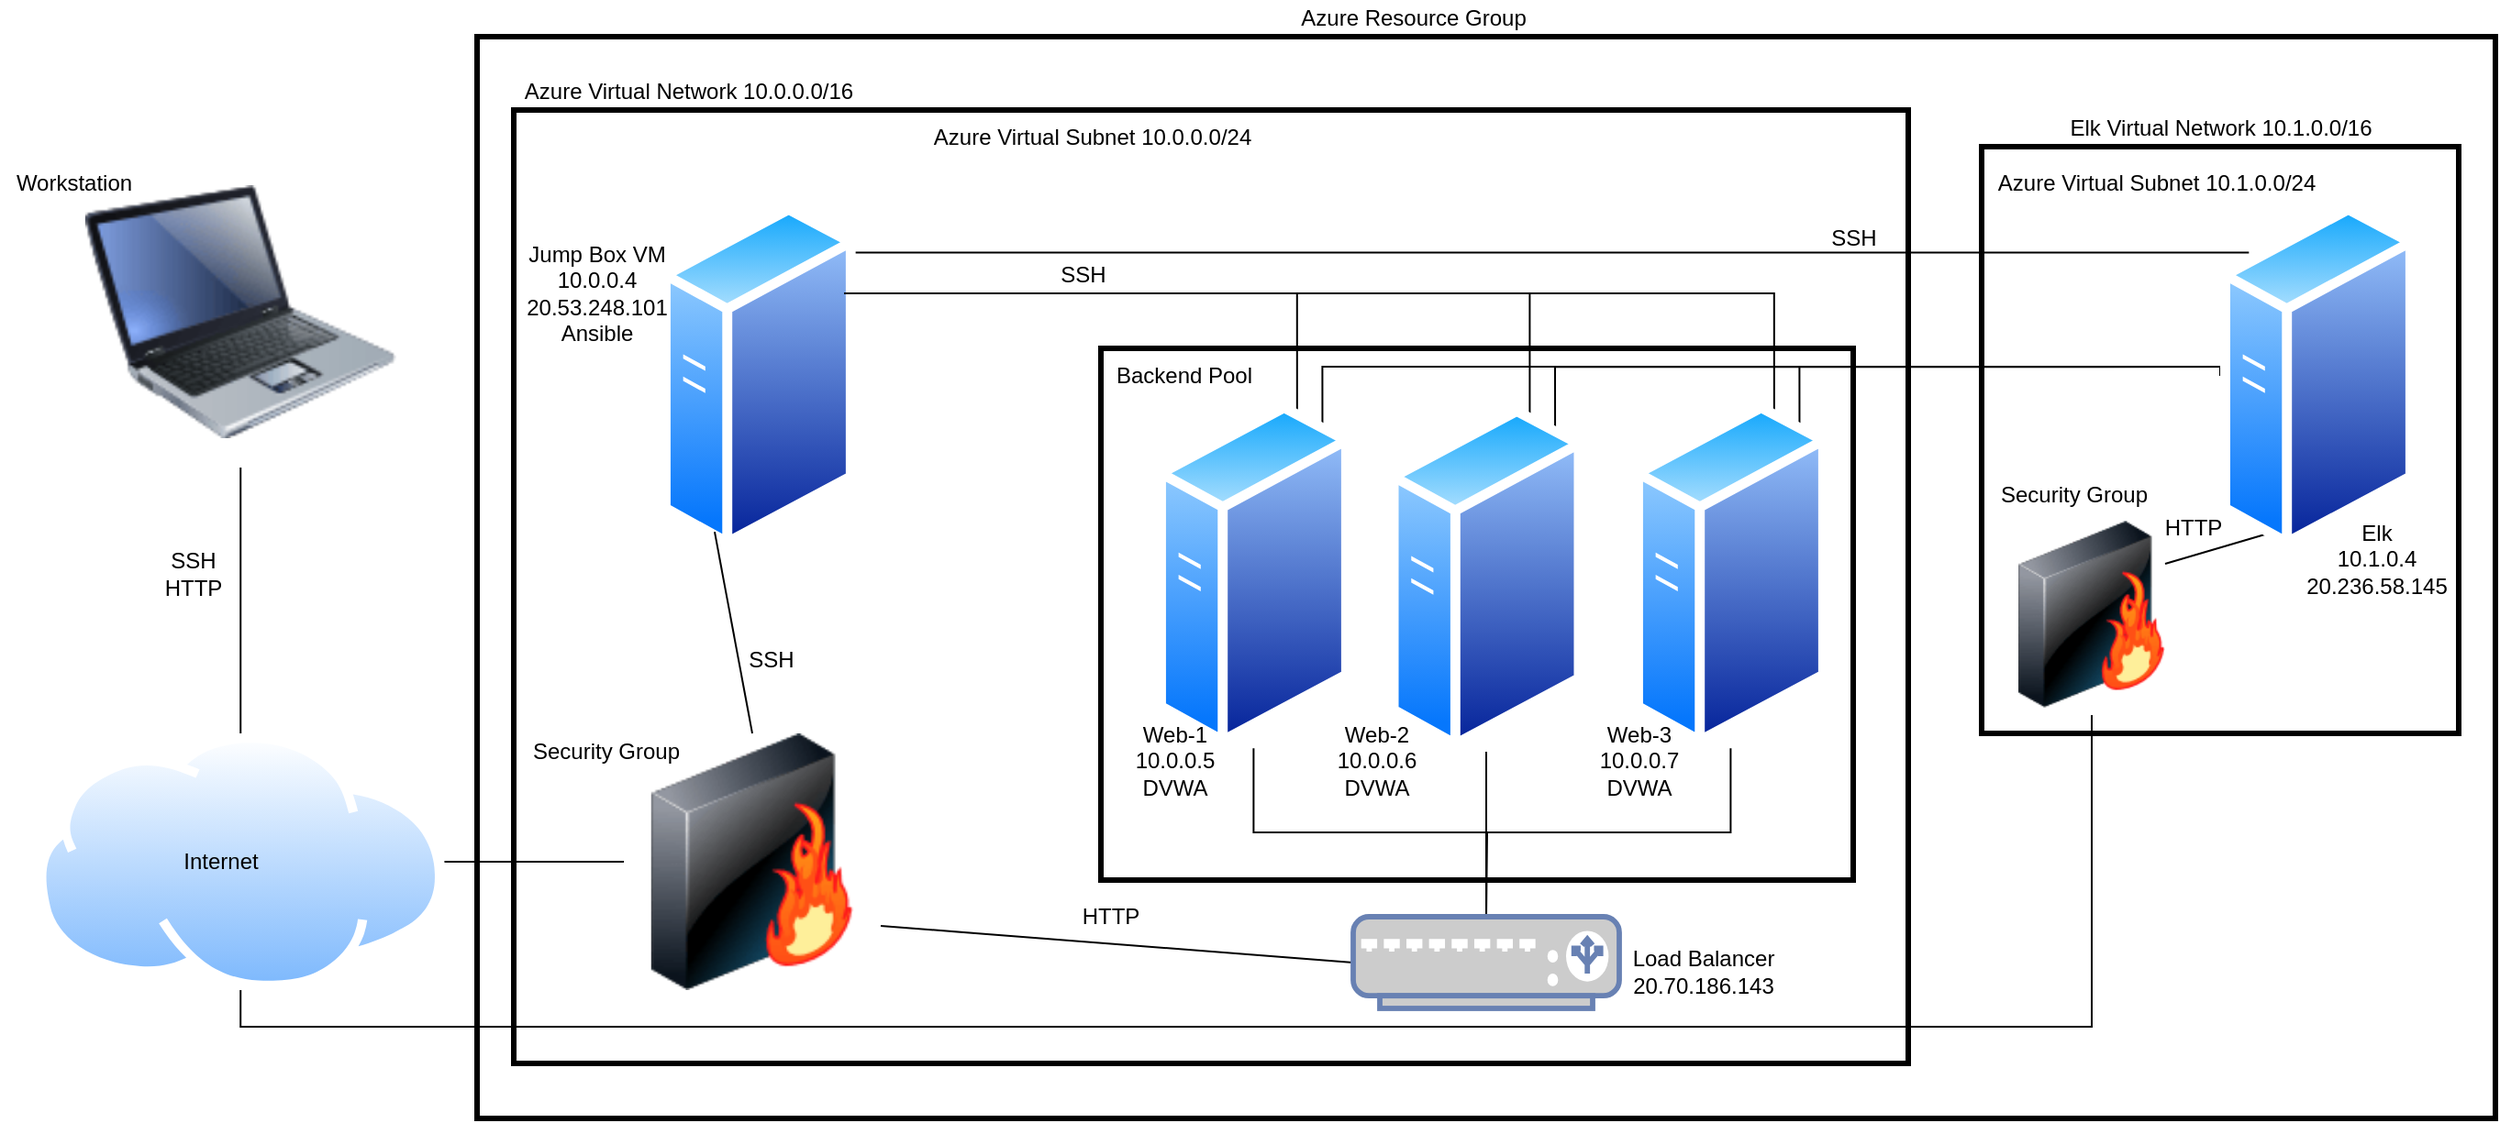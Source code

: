 <mxfile version="17.2.4" type="device"><diagram id="OcfrQd7QeR5PHJ-O1siZ" name="Page-1"><mxGraphModel dx="2272" dy="787" grid="1" gridSize="10" guides="1" tooltips="1" connect="1" arrows="1" fold="1" page="1" pageScale="1" pageWidth="850" pageHeight="1100" math="0" shadow="0"><root><mxCell id="0"/><mxCell id="1" parent="0"/><mxCell id="Bn6HXihfQHixcGlEfm4X-2" value="" style="rounded=0;whiteSpace=wrap;html=1;fillColor=none;strokeWidth=3;" vertex="1" parent="1"><mxGeometry x="140" y="40" width="1100" height="590" as="geometry"/></mxCell><mxCell id="Bn6HXihfQHixcGlEfm4X-3" value="Azure Resource Group" style="text;html=1;align=center;verticalAlign=middle;resizable=0;points=[];autosize=1;strokeColor=none;fillColor=none;" vertex="1" parent="1"><mxGeometry x="580" y="20" width="140" height="20" as="geometry"/></mxCell><mxCell id="Bn6HXihfQHixcGlEfm4X-4" value="" style="rounded=0;whiteSpace=wrap;html=1;strokeWidth=3;fillColor=none;" vertex="1" parent="1"><mxGeometry x="160" y="80" width="760" height="520" as="geometry"/></mxCell><mxCell id="Bn6HXihfQHixcGlEfm4X-5" value="Azure Virtual Network 10.0.0.0/16" style="text;html=1;resizable=0;autosize=1;align=center;verticalAlign=middle;points=[];fillColor=none;strokeColor=none;rounded=0;" vertex="1" parent="1"><mxGeometry x="160" y="60" width="190" height="20" as="geometry"/></mxCell><mxCell id="Bn6HXihfQHixcGlEfm4X-6" value="" style="rounded=0;whiteSpace=wrap;html=1;strokeWidth=3;fillColor=none;" vertex="1" parent="1"><mxGeometry x="960" y="100" width="260" height="320" as="geometry"/></mxCell><mxCell id="Bn6HXihfQHixcGlEfm4X-7" value="Elk Virtual Network 10.1.0.0/16" style="text;html=1;resizable=0;autosize=1;align=center;verticalAlign=middle;points=[];fillColor=none;strokeColor=none;rounded=0;" vertex="1" parent="1"><mxGeometry x="1000" y="80" width="180" height="20" as="geometry"/></mxCell><mxCell id="Bn6HXihfQHixcGlEfm4X-22" style="edgeStyle=none;rounded=0;orthogonalLoop=1;jettySize=auto;html=1;exitX=0.5;exitY=1;exitDx=0;exitDy=0;entryX=0.5;entryY=0;entryDx=0;entryDy=0;endArrow=none;endFill=0;" edge="1" parent="1" source="Bn6HXihfQHixcGlEfm4X-8" target="Bn6HXihfQHixcGlEfm4X-9"><mxGeometry relative="1" as="geometry"/></mxCell><mxCell id="Bn6HXihfQHixcGlEfm4X-8" value="" style="image;html=1;image=img/lib/clip_art/computers/Laptop_128x128.png;strokeWidth=3;fillColor=none;" vertex="1" parent="1"><mxGeometry x="-73.57" y="105" width="169.37" height="170" as="geometry"/></mxCell><mxCell id="Bn6HXihfQHixcGlEfm4X-27" style="edgeStyle=orthogonalEdgeStyle;rounded=0;orthogonalLoop=1;jettySize=auto;html=1;exitX=0.5;exitY=1;exitDx=0;exitDy=0;endArrow=none;endFill=0;" edge="1" parent="1" source="Bn6HXihfQHixcGlEfm4X-9" target="Bn6HXihfQHixcGlEfm4X-20"><mxGeometry relative="1" as="geometry"/></mxCell><mxCell id="Bn6HXihfQHixcGlEfm4X-9" value="" style="aspect=fixed;perimeter=ellipsePerimeter;html=1;align=center;shadow=0;dashed=0;spacingTop=3;image;image=img/lib/active_directory/internet_cloud.svg;strokeWidth=3;fillColor=none;" vertex="1" parent="1"><mxGeometry x="-100" y="420" width="222.23" height="140" as="geometry"/></mxCell><mxCell id="Bn6HXihfQHixcGlEfm4X-10" value="" style="rounded=0;whiteSpace=wrap;html=1;strokeWidth=3;fillColor=none;" vertex="1" parent="1"><mxGeometry x="480" y="210" width="410" height="290" as="geometry"/></mxCell><mxCell id="Bn6HXihfQHixcGlEfm4X-11" value="Backend Pool" style="text;html=1;resizable=0;autosize=1;align=center;verticalAlign=middle;points=[];fillColor=none;strokeColor=none;rounded=0;" vertex="1" parent="1"><mxGeometry x="480" y="215" width="90" height="20" as="geometry"/></mxCell><mxCell id="Bn6HXihfQHixcGlEfm4X-12" value="Azure Virtual Subnet 10.0.0.0/24" style="text;html=1;resizable=0;autosize=1;align=center;verticalAlign=middle;points=[];fillColor=none;strokeColor=none;rounded=0;" vertex="1" parent="1"><mxGeometry x="380" y="85" width="190" height="20" as="geometry"/></mxCell><mxCell id="Bn6HXihfQHixcGlEfm4X-13" value="Azure Virtual Subnet 10.1.0.0/24" style="text;html=1;resizable=0;autosize=1;align=center;verticalAlign=middle;points=[];fillColor=none;strokeColor=none;rounded=0;" vertex="1" parent="1"><mxGeometry x="960" y="110" width="190" height="20" as="geometry"/></mxCell><mxCell id="Bn6HXihfQHixcGlEfm4X-26" style="edgeStyle=none;rounded=0;orthogonalLoop=1;jettySize=auto;html=1;exitX=1;exitY=0;exitDx=0;exitDy=0;entryX=0;entryY=0;entryDx=0;entryDy=0;endArrow=none;endFill=0;" edge="1" parent="1" source="Bn6HXihfQHixcGlEfm4X-14" target="Bn6HXihfQHixcGlEfm4X-18"><mxGeometry relative="1" as="geometry"/></mxCell><mxCell id="Bn6HXihfQHixcGlEfm4X-33" style="edgeStyle=orthogonalEdgeStyle;rounded=0;orthogonalLoop=1;jettySize=auto;html=1;exitX=1;exitY=0.25;exitDx=0;exitDy=0;entryX=0.75;entryY=0;entryDx=0;entryDy=0;endArrow=none;endFill=0;" edge="1" parent="1" source="Bn6HXihfQHixcGlEfm4X-14" target="Bn6HXihfQHixcGlEfm4X-15"><mxGeometry relative="1" as="geometry"><Array as="points"><mxPoint x="341" y="180"/><mxPoint x="587" y="180"/></Array></mxGeometry></mxCell><mxCell id="Bn6HXihfQHixcGlEfm4X-14" value="" style="aspect=fixed;perimeter=ellipsePerimeter;html=1;align=center;shadow=0;dashed=0;spacingTop=3;image;image=img/lib/active_directory/generic_server.svg;strokeWidth=3;fillColor=none;" vertex="1" parent="1"><mxGeometry x="240" y="130" width="106.4" height="190" as="geometry"/></mxCell><mxCell id="Bn6HXihfQHixcGlEfm4X-37" style="edgeStyle=orthogonalEdgeStyle;rounded=0;orthogonalLoop=1;jettySize=auto;html=1;exitX=1;exitY=0;exitDx=0;exitDy=0;entryX=0;entryY=0.5;entryDx=0;entryDy=0;endArrow=none;endFill=0;" edge="1" parent="1" source="Bn6HXihfQHixcGlEfm4X-15" target="Bn6HXihfQHixcGlEfm4X-18"><mxGeometry relative="1" as="geometry"><Array as="points"><mxPoint x="601" y="220"/><mxPoint x="1090" y="220"/></Array></mxGeometry></mxCell><mxCell id="Bn6HXihfQHixcGlEfm4X-15" value="" style="aspect=fixed;perimeter=ellipsePerimeter;html=1;align=center;shadow=0;dashed=0;spacingTop=3;image;image=img/lib/active_directory/generic_server.svg;strokeWidth=3;fillColor=none;" vertex="1" parent="1"><mxGeometry x="510" y="238.1" width="106.4" height="190" as="geometry"/></mxCell><mxCell id="Bn6HXihfQHixcGlEfm4X-32" style="edgeStyle=orthogonalEdgeStyle;rounded=0;orthogonalLoop=1;jettySize=auto;html=1;exitX=0.5;exitY=1;exitDx=0;exitDy=0;endArrow=none;endFill=0;" edge="1" parent="1" source="Bn6HXihfQHixcGlEfm4X-16"><mxGeometry relative="1" as="geometry"><mxPoint x="690" y="520" as="targetPoint"/></mxGeometry></mxCell><mxCell id="Bn6HXihfQHixcGlEfm4X-34" style="edgeStyle=orthogonalEdgeStyle;rounded=0;orthogonalLoop=1;jettySize=auto;html=1;exitX=0.75;exitY=0;exitDx=0;exitDy=0;endArrow=none;endFill=0;" edge="1" parent="1" source="Bn6HXihfQHixcGlEfm4X-16"><mxGeometry relative="1" as="geometry"><mxPoint x="340" y="180" as="targetPoint"/><Array as="points"><mxPoint x="713" y="180"/></Array></mxGeometry></mxCell><mxCell id="Bn6HXihfQHixcGlEfm4X-38" style="edgeStyle=orthogonalEdgeStyle;rounded=0;orthogonalLoop=1;jettySize=auto;html=1;exitX=1;exitY=0;exitDx=0;exitDy=0;entryX=0.282;entryY=0.474;entryDx=0;entryDy=0;entryPerimeter=0;endArrow=none;endFill=0;" edge="1" parent="1" source="Bn6HXihfQHixcGlEfm4X-16" target="Bn6HXihfQHixcGlEfm4X-18"><mxGeometry relative="1" as="geometry"><Array as="points"><mxPoint x="728" y="220"/></Array></mxGeometry></mxCell><mxCell id="Bn6HXihfQHixcGlEfm4X-16" value="" style="aspect=fixed;perimeter=ellipsePerimeter;html=1;align=center;shadow=0;dashed=0;spacingTop=3;image;image=img/lib/active_directory/generic_server.svg;strokeWidth=3;fillColor=none;" vertex="1" parent="1"><mxGeometry x="636.8" y="240" width="106.4" height="190" as="geometry"/></mxCell><mxCell id="Bn6HXihfQHixcGlEfm4X-31" style="edgeStyle=orthogonalEdgeStyle;rounded=0;orthogonalLoop=1;jettySize=auto;html=1;exitX=0.5;exitY=1;exitDx=0;exitDy=0;endArrow=none;endFill=0;" edge="1" parent="1" source="Bn6HXihfQHixcGlEfm4X-17"><mxGeometry relative="1" as="geometry"><mxPoint x="690" y="520" as="targetPoint"/></mxGeometry></mxCell><mxCell id="Bn6HXihfQHixcGlEfm4X-36" style="edgeStyle=orthogonalEdgeStyle;rounded=0;orthogonalLoop=1;jettySize=auto;html=1;exitX=0.75;exitY=0;exitDx=0;exitDy=0;endArrow=none;endFill=0;" edge="1" parent="1" source="Bn6HXihfQHixcGlEfm4X-17"><mxGeometry relative="1" as="geometry"><mxPoint x="340" y="180" as="targetPoint"/><Array as="points"><mxPoint x="847" y="180"/></Array></mxGeometry></mxCell><mxCell id="Bn6HXihfQHixcGlEfm4X-39" style="edgeStyle=orthogonalEdgeStyle;rounded=0;orthogonalLoop=1;jettySize=auto;html=1;exitX=1;exitY=0;exitDx=0;exitDy=0;endArrow=none;endFill=0;" edge="1" parent="1" source="Bn6HXihfQHixcGlEfm4X-17"><mxGeometry relative="1" as="geometry"><mxPoint x="1080" y="220" as="targetPoint"/><Array as="points"><mxPoint x="861" y="220"/></Array></mxGeometry></mxCell><mxCell id="Bn6HXihfQHixcGlEfm4X-17" value="" style="aspect=fixed;perimeter=ellipsePerimeter;html=1;align=center;shadow=0;dashed=0;spacingTop=3;image;image=img/lib/active_directory/generic_server.svg;strokeWidth=3;fillColor=none;" vertex="1" parent="1"><mxGeometry x="770" y="238.1" width="106.4" height="190" as="geometry"/></mxCell><mxCell id="Bn6HXihfQHixcGlEfm4X-29" style="edgeStyle=none;rounded=0;orthogonalLoop=1;jettySize=auto;html=1;exitX=0.25;exitY=1;exitDx=0;exitDy=0;entryX=1;entryY=0.25;entryDx=0;entryDy=0;endArrow=none;endFill=0;" edge="1" parent="1" source="Bn6HXihfQHixcGlEfm4X-18" target="Bn6HXihfQHixcGlEfm4X-20"><mxGeometry relative="1" as="geometry"/></mxCell><mxCell id="Bn6HXihfQHixcGlEfm4X-18" value="" style="aspect=fixed;perimeter=ellipsePerimeter;html=1;align=center;shadow=0;dashed=0;spacingTop=3;image;image=img/lib/active_directory/generic_server.svg;strokeWidth=3;fillColor=none;" vertex="1" parent="1"><mxGeometry x="1090" y="130" width="106.4" height="190" as="geometry"/></mxCell><mxCell id="Bn6HXihfQHixcGlEfm4X-23" style="edgeStyle=none;rounded=0;orthogonalLoop=1;jettySize=auto;html=1;exitX=0;exitY=0.5;exitDx=0;exitDy=0;entryX=1;entryY=0.5;entryDx=0;entryDy=0;endArrow=none;endFill=0;" edge="1" parent="1" source="Bn6HXihfQHixcGlEfm4X-19" target="Bn6HXihfQHixcGlEfm4X-9"><mxGeometry relative="1" as="geometry"/></mxCell><mxCell id="Bn6HXihfQHixcGlEfm4X-24" style="edgeStyle=none;rounded=0;orthogonalLoop=1;jettySize=auto;html=1;exitX=0.5;exitY=0;exitDx=0;exitDy=0;entryX=0.25;entryY=1;entryDx=0;entryDy=0;endArrow=none;endFill=0;" edge="1" parent="1" source="Bn6HXihfQHixcGlEfm4X-19" target="Bn6HXihfQHixcGlEfm4X-14"><mxGeometry relative="1" as="geometry"/></mxCell><mxCell id="Bn6HXihfQHixcGlEfm4X-25" style="edgeStyle=none;rounded=0;orthogonalLoop=1;jettySize=auto;html=1;exitX=1;exitY=0.75;exitDx=0;exitDy=0;entryX=0;entryY=0.5;entryDx=0;entryDy=0;entryPerimeter=0;endArrow=none;endFill=0;" edge="1" parent="1" source="Bn6HXihfQHixcGlEfm4X-19" target="Bn6HXihfQHixcGlEfm4X-21"><mxGeometry relative="1" as="geometry"/></mxCell><mxCell id="Bn6HXihfQHixcGlEfm4X-19" value="" style="image;html=1;image=img/lib/clip_art/networking/Firewall-page1_128x128.png;strokeWidth=3;fillColor=none;" vertex="1" parent="1"><mxGeometry x="220" y="420" width="140" height="140" as="geometry"/></mxCell><mxCell id="Bn6HXihfQHixcGlEfm4X-20" value="" style="image;html=1;image=img/lib/clip_art/networking/Firewall-page1_128x128.png;strokeWidth=3;fillColor=none;" vertex="1" parent="1"><mxGeometry x="980" y="300" width="80" height="110" as="geometry"/></mxCell><mxCell id="Bn6HXihfQHixcGlEfm4X-30" style="edgeStyle=orthogonalEdgeStyle;rounded=0;orthogonalLoop=1;jettySize=auto;html=1;exitX=0.5;exitY=0;exitDx=0;exitDy=0;exitPerimeter=0;endArrow=none;endFill=0;" edge="1" parent="1" source="Bn6HXihfQHixcGlEfm4X-21" target="Bn6HXihfQHixcGlEfm4X-15"><mxGeometry relative="1" as="geometry"/></mxCell><mxCell id="Bn6HXihfQHixcGlEfm4X-21" value="" style="fontColor=#0066CC;verticalAlign=top;verticalLabelPosition=bottom;labelPosition=center;align=center;html=1;outlineConnect=0;fillColor=#CCCCCC;strokeColor=#6881B3;gradientColor=none;gradientDirection=north;strokeWidth=2;shape=mxgraph.networks.load_balancer;" vertex="1" parent="1"><mxGeometry x="617.5" y="520" width="145" height="50" as="geometry"/></mxCell><mxCell id="Bn6HXihfQHixcGlEfm4X-40" value="Workstation" style="text;html=1;resizable=0;autosize=1;align=center;verticalAlign=middle;points=[];fillColor=none;strokeColor=none;rounded=0;" vertex="1" parent="1"><mxGeometry x="-120" y="110" width="80" height="20" as="geometry"/></mxCell><mxCell id="Bn6HXihfQHixcGlEfm4X-41" value="SSH&lt;br&gt;HTTP" style="text;html=1;resizable=0;autosize=1;align=center;verticalAlign=middle;points=[];fillColor=none;strokeColor=none;rounded=0;" vertex="1" parent="1"><mxGeometry x="-40" y="318.1" width="50" height="30" as="geometry"/></mxCell><mxCell id="Bn6HXihfQHixcGlEfm4X-42" value="Internet" style="text;html=1;resizable=0;autosize=1;align=center;verticalAlign=middle;points=[];fillColor=none;strokeColor=none;rounded=0;" vertex="1" parent="1"><mxGeometry x="-30" y="480" width="60" height="20" as="geometry"/></mxCell><mxCell id="Bn6HXihfQHixcGlEfm4X-43" value="Security Group" style="text;html=1;resizable=0;autosize=1;align=center;verticalAlign=middle;points=[];fillColor=none;strokeColor=none;rounded=0;" vertex="1" parent="1"><mxGeometry x="160" y="420" width="100" height="20" as="geometry"/></mxCell><mxCell id="Bn6HXihfQHixcGlEfm4X-44" value="SSH" style="text;html=1;resizable=0;autosize=1;align=center;verticalAlign=middle;points=[];fillColor=none;strokeColor=none;rounded=0;" vertex="1" parent="1"><mxGeometry x="280" y="370" width="40" height="20" as="geometry"/></mxCell><mxCell id="Bn6HXihfQHixcGlEfm4X-45" value="HTTP" style="text;html=1;resizable=0;autosize=1;align=center;verticalAlign=middle;points=[];fillColor=none;strokeColor=none;rounded=0;" vertex="1" parent="1"><mxGeometry x="460" y="510" width="50" height="20" as="geometry"/></mxCell><mxCell id="Bn6HXihfQHixcGlEfm4X-46" value="Jump Box VM&lt;br&gt;10.0.0.4&lt;br&gt;20.53.248.101&lt;br&gt;Ansible" style="text;html=1;resizable=0;autosize=1;align=center;verticalAlign=middle;points=[];fillColor=none;strokeColor=none;rounded=0;" vertex="1" parent="1"><mxGeometry x="160" y="150" width="90" height="60" as="geometry"/></mxCell><mxCell id="Bn6HXihfQHixcGlEfm4X-47" value="Load Balancer&lt;br&gt;20.70.186.143" style="text;html=1;resizable=0;autosize=1;align=center;verticalAlign=middle;points=[];fillColor=none;strokeColor=none;rounded=0;" vertex="1" parent="1"><mxGeometry x="762.5" y="535" width="90" height="30" as="geometry"/></mxCell><mxCell id="Bn6HXihfQHixcGlEfm4X-48" value="Web-1&lt;br&gt;10.0.0.5&lt;br&gt;DVWA" style="text;html=1;resizable=0;autosize=1;align=center;verticalAlign=middle;points=[];fillColor=none;strokeColor=none;rounded=0;" vertex="1" parent="1"><mxGeometry x="490" y="410" width="60" height="50" as="geometry"/></mxCell><mxCell id="Bn6HXihfQHixcGlEfm4X-49" value="Web-2&lt;br&gt;10.0.0.6&lt;br&gt;DVWA" style="text;html=1;resizable=0;autosize=1;align=center;verticalAlign=middle;points=[];fillColor=none;strokeColor=none;rounded=0;" vertex="1" parent="1"><mxGeometry x="600" y="410" width="60" height="50" as="geometry"/></mxCell><mxCell id="Bn6HXihfQHixcGlEfm4X-50" value="Web-3&lt;br&gt;10.0.0.7&lt;br&gt;DVWA" style="text;html=1;resizable=0;autosize=1;align=center;verticalAlign=middle;points=[];fillColor=none;strokeColor=none;rounded=0;" vertex="1" parent="1"><mxGeometry x="743.2" y="410" width="60" height="50" as="geometry"/></mxCell><mxCell id="Bn6HXihfQHixcGlEfm4X-51" value="SSH" style="text;html=1;resizable=0;autosize=1;align=center;verticalAlign=middle;points=[];fillColor=none;strokeColor=none;rounded=0;" vertex="1" parent="1"><mxGeometry x="870" y="140" width="40" height="20" as="geometry"/></mxCell><mxCell id="Bn6HXihfQHixcGlEfm4X-52" value="SSH" style="text;html=1;resizable=0;autosize=1;align=center;verticalAlign=middle;points=[];fillColor=none;strokeColor=none;rounded=0;" vertex="1" parent="1"><mxGeometry x="450" y="160" width="40" height="20" as="geometry"/></mxCell><mxCell id="Bn6HXihfQHixcGlEfm4X-54" value="Security Group" style="text;html=1;resizable=0;autosize=1;align=center;verticalAlign=middle;points=[];fillColor=none;strokeColor=none;rounded=0;" vertex="1" parent="1"><mxGeometry x="960" y="280" width="100" height="20" as="geometry"/></mxCell><mxCell id="Bn6HXihfQHixcGlEfm4X-55" value="HTTP" style="text;html=1;resizable=0;autosize=1;align=center;verticalAlign=middle;points=[];fillColor=none;strokeColor=none;rounded=0;" vertex="1" parent="1"><mxGeometry x="1050" y="298.1" width="50" height="20" as="geometry"/></mxCell><mxCell id="Bn6HXihfQHixcGlEfm4X-56" value="Elk&lt;br&gt;10.1.0.4&lt;br&gt;20.236.58.145" style="text;html=1;resizable=0;autosize=1;align=center;verticalAlign=middle;points=[];fillColor=none;strokeColor=none;rounded=0;" vertex="1" parent="1"><mxGeometry x="1130" y="300" width="90" height="50" as="geometry"/></mxCell></root></mxGraphModel></diagram></mxfile>